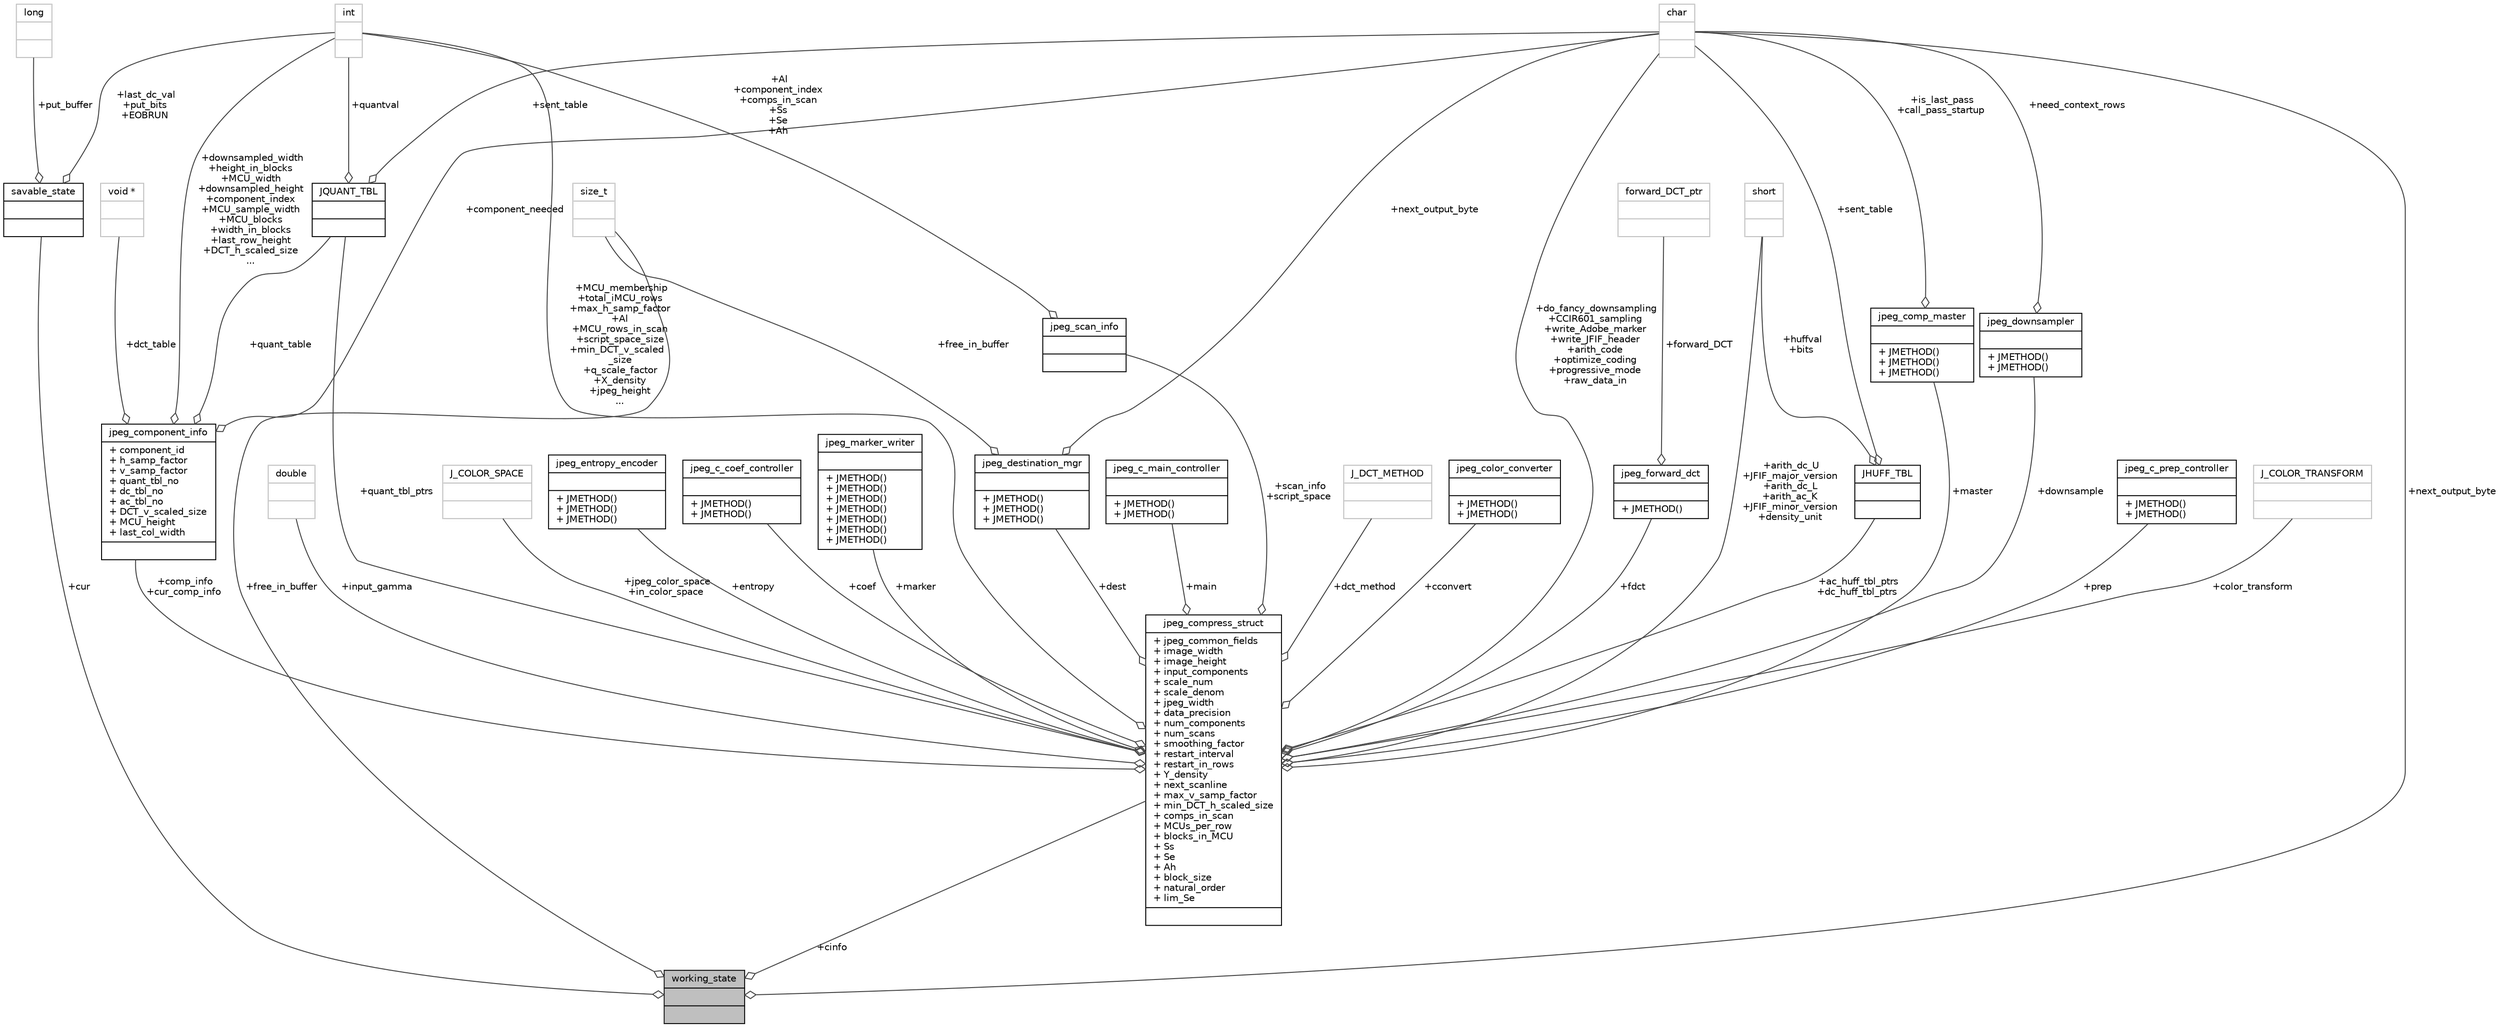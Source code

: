 digraph "working_state"
{
 // LATEX_PDF_SIZE
  bgcolor="transparent";
  edge [fontname="Helvetica",fontsize="10",labelfontname="Helvetica",labelfontsize="10"];
  node [fontname="Helvetica",fontsize="10",shape=record];
  Node1 [label="{working_state\n||}",height=0.2,width=0.4,color="black", fillcolor="grey75", style="filled", fontcolor="black",tooltip=" "];
  Node2 -> Node1 [color="grey25",fontsize="10",style="solid",label=" +next_output_byte" ,arrowhead="odiamond"];
  Node2 [label="{char\n||}",height=0.2,width=0.4,color="grey75",tooltip=" "];
  Node3 -> Node1 [color="grey25",fontsize="10",style="solid",label=" +free_in_buffer" ,arrowhead="odiamond"];
  Node3 [label="{size_t\n||}",height=0.2,width=0.4,color="grey75",tooltip=" "];
  Node4 -> Node1 [color="grey25",fontsize="10",style="solid",label=" +cur" ,arrowhead="odiamond"];
  Node4 [label="{savable_state\n||}",height=0.2,width=0.4,color="black",URL="$structsavable__state.html",tooltip=" "];
  Node5 -> Node4 [color="grey25",fontsize="10",style="solid",label=" +last_dc_val\n+put_bits\n+EOBRUN" ,arrowhead="odiamond"];
  Node5 [label="{int\n||}",height=0.2,width=0.4,color="grey75",tooltip=" "];
  Node6 -> Node4 [color="grey25",fontsize="10",style="solid",label=" +put_buffer" ,arrowhead="odiamond"];
  Node6 [label="{long\n||}",height=0.2,width=0.4,color="grey75",tooltip=" "];
  Node7 -> Node1 [color="grey25",fontsize="10",style="solid",label=" +cinfo" ,arrowhead="odiamond"];
  Node7 [label="{jpeg_compress_struct\n|+ jpeg_common_fields\l+ image_width\l+ image_height\l+ input_components\l+ scale_num\l+ scale_denom\l+ jpeg_width\l+ data_precision\l+ num_components\l+ num_scans\l+ smoothing_factor\l+ restart_interval\l+ restart_in_rows\l+ Y_density\l+ next_scanline\l+ max_v_samp_factor\l+ min_DCT_h_scaled_size\l+ comps_in_scan\l+ MCUs_per_row\l+ blocks_in_MCU\l+ Ss\l+ Se\l+ Ah\l+ block_size\l+ natural_order\l+ lim_Se\l|}",height=0.2,width=0.4,color="black",URL="$structjpeg__compress__struct.html",tooltip=" "];
  Node8 -> Node7 [color="grey25",fontsize="10",style="solid",label=" +prep" ,arrowhead="odiamond"];
  Node8 [label="{jpeg_c_prep_controller\n||+ JMETHOD()\l+ JMETHOD()\l}",height=0.2,width=0.4,color="black",URL="$structjpeg__c__prep__controller.html",tooltip=" "];
  Node9 -> Node7 [color="grey25",fontsize="10",style="solid",label=" +quant_tbl_ptrs" ,arrowhead="odiamond"];
  Node9 [label="{JQUANT_TBL\n||}",height=0.2,width=0.4,color="black",URL="$structJQUANT__TBL.html",tooltip=" "];
  Node2 -> Node9 [color="grey25",fontsize="10",style="solid",label=" +sent_table" ,arrowhead="odiamond"];
  Node5 -> Node9 [color="grey25",fontsize="10",style="solid",label=" +quantval" ,arrowhead="odiamond"];
  Node10 -> Node7 [color="grey25",fontsize="10",style="solid",label=" +color_transform" ,arrowhead="odiamond"];
  Node10 [label="{J_COLOR_TRANSFORM\n||}",height=0.2,width=0.4,color="grey75",tooltip=" "];
  Node11 -> Node7 [color="grey25",fontsize="10",style="solid",label=" +ac_huff_tbl_ptrs\n+dc_huff_tbl_ptrs" ,arrowhead="odiamond"];
  Node11 [label="{JHUFF_TBL\n||}",height=0.2,width=0.4,color="black",URL="$structJHUFF__TBL.html",tooltip=" "];
  Node2 -> Node11 [color="grey25",fontsize="10",style="solid",label=" +sent_table" ,arrowhead="odiamond"];
  Node12 -> Node11 [color="grey25",fontsize="10",style="solid",label=" +huffval\n+bits" ,arrowhead="odiamond"];
  Node12 [label="{short\n||}",height=0.2,width=0.4,color="grey75",tooltip=" "];
  Node13 -> Node7 [color="grey25",fontsize="10",style="solid",label=" +master" ,arrowhead="odiamond"];
  Node13 [label="{jpeg_comp_master\n||+ JMETHOD()\l+ JMETHOD()\l+ JMETHOD()\l}",height=0.2,width=0.4,color="black",URL="$structjpeg__comp__master.html",tooltip=" "];
  Node2 -> Node13 [color="grey25",fontsize="10",style="solid",label=" +is_last_pass\n+call_pass_startup" ,arrowhead="odiamond"];
  Node14 -> Node7 [color="grey25",fontsize="10",style="solid",label=" +input_gamma" ,arrowhead="odiamond"];
  Node14 [label="{double\n||}",height=0.2,width=0.4,color="grey75",tooltip=" "];
  Node15 -> Node7 [color="grey25",fontsize="10",style="solid",label=" +comp_info\n+cur_comp_info" ,arrowhead="odiamond"];
  Node15 [label="{jpeg_component_info\n|+ component_id\l+ h_samp_factor\l+ v_samp_factor\l+ quant_tbl_no\l+ dc_tbl_no\l+ ac_tbl_no\l+ DCT_v_scaled_size\l+ MCU_height\l+ last_col_width\l|}",height=0.2,width=0.4,color="black",URL="$structjpeg__component__info.html",tooltip=" "];
  Node9 -> Node15 [color="grey25",fontsize="10",style="solid",label=" +quant_table" ,arrowhead="odiamond"];
  Node2 -> Node15 [color="grey25",fontsize="10",style="solid",label=" +component_needed" ,arrowhead="odiamond"];
  Node5 -> Node15 [color="grey25",fontsize="10",style="solid",label=" +downsampled_width\n+height_in_blocks\n+MCU_width\n+downsampled_height\n+component_index\n+MCU_sample_width\n+MCU_blocks\n+width_in_blocks\n+last_row_height\n+DCT_h_scaled_size\n..." ,arrowhead="odiamond"];
  Node16 -> Node15 [color="grey25",fontsize="10",style="solid",label=" +dct_table" ,arrowhead="odiamond"];
  Node16 [label="{void *\n||}",height=0.2,width=0.4,color="grey75",tooltip=" "];
  Node17 -> Node7 [color="grey25",fontsize="10",style="solid",label=" +jpeg_color_space\n+in_color_space" ,arrowhead="odiamond"];
  Node17 [label="{J_COLOR_SPACE\n||}",height=0.2,width=0.4,color="grey75",tooltip=" "];
  Node2 -> Node7 [color="grey25",fontsize="10",style="solid",label=" +do_fancy_downsampling\n+CCIR601_sampling\n+write_Adobe_marker\n+write_JFIF_header\n+arith_code\n+optimize_coding\n+progressive_mode\n+raw_data_in" ,arrowhead="odiamond"];
  Node12 -> Node7 [color="grey25",fontsize="10",style="solid",label=" +arith_dc_U\n+JFIF_major_version\n+arith_dc_L\n+arith_ac_K\n+JFIF_minor_version\n+density_unit" ,arrowhead="odiamond"];
  Node18 -> Node7 [color="grey25",fontsize="10",style="solid",label=" +entropy" ,arrowhead="odiamond"];
  Node18 [label="{jpeg_entropy_encoder\n||+ JMETHOD()\l+ JMETHOD()\l+ JMETHOD()\l}",height=0.2,width=0.4,color="black",URL="$structjpeg__entropy__encoder.html",tooltip=" "];
  Node19 -> Node7 [color="grey25",fontsize="10",style="solid",label=" +downsample" ,arrowhead="odiamond"];
  Node19 [label="{jpeg_downsampler\n||+ JMETHOD()\l+ JMETHOD()\l}",height=0.2,width=0.4,color="black",URL="$structjpeg__downsampler.html",tooltip=" "];
  Node2 -> Node19 [color="grey25",fontsize="10",style="solid",label=" +need_context_rows" ,arrowhead="odiamond"];
  Node20 -> Node7 [color="grey25",fontsize="10",style="solid",label=" +coef" ,arrowhead="odiamond"];
  Node20 [label="{jpeg_c_coef_controller\n||+ JMETHOD()\l+ JMETHOD()\l}",height=0.2,width=0.4,color="black",URL="$structjpeg__c__coef__controller.html",tooltip=" "];
  Node21 -> Node7 [color="grey25",fontsize="10",style="solid",label=" +marker" ,arrowhead="odiamond"];
  Node21 [label="{jpeg_marker_writer\n||+ JMETHOD()\l+ JMETHOD()\l+ JMETHOD()\l+ JMETHOD()\l+ JMETHOD()\l+ JMETHOD()\l+ JMETHOD()\l}",height=0.2,width=0.4,color="black",URL="$structjpeg__marker__writer.html",tooltip=" "];
  Node5 -> Node7 [color="grey25",fontsize="10",style="solid",label=" +MCU_membership\n+total_iMCU_rows\n+max_h_samp_factor\n+Al\n+MCU_rows_in_scan\n+script_space_size\n+min_DCT_v_scaled\l_size\n+q_scale_factor\n+X_density\n+jpeg_height\n..." ,arrowhead="odiamond"];
  Node22 -> Node7 [color="grey25",fontsize="10",style="solid",label=" +fdct" ,arrowhead="odiamond"];
  Node22 [label="{jpeg_forward_dct\n||+ JMETHOD()\l}",height=0.2,width=0.4,color="black",URL="$structjpeg__forward__dct.html",tooltip=" "];
  Node23 -> Node22 [color="grey25",fontsize="10",style="solid",label=" +forward_DCT" ,arrowhead="odiamond"];
  Node23 [label="{forward_DCT_ptr\n||}",height=0.2,width=0.4,color="grey75",tooltip=" "];
  Node24 -> Node7 [color="grey25",fontsize="10",style="solid",label=" +dest" ,arrowhead="odiamond"];
  Node24 [label="{jpeg_destination_mgr\n||+ JMETHOD()\l+ JMETHOD()\l+ JMETHOD()\l}",height=0.2,width=0.4,color="black",URL="$structjpeg__destination__mgr.html",tooltip=" "];
  Node2 -> Node24 [color="grey25",fontsize="10",style="solid",label=" +next_output_byte" ,arrowhead="odiamond"];
  Node3 -> Node24 [color="grey25",fontsize="10",style="solid",label=" +free_in_buffer" ,arrowhead="odiamond"];
  Node25 -> Node7 [color="grey25",fontsize="10",style="solid",label=" +main" ,arrowhead="odiamond"];
  Node25 [label="{jpeg_c_main_controller\n||+ JMETHOD()\l+ JMETHOD()\l}",height=0.2,width=0.4,color="black",URL="$structjpeg__c__main__controller.html",tooltip=" "];
  Node26 -> Node7 [color="grey25",fontsize="10",style="solid",label=" +scan_info\n+script_space" ,arrowhead="odiamond"];
  Node26 [label="{jpeg_scan_info\n||}",height=0.2,width=0.4,color="black",URL="$structjpeg__scan__info.html",tooltip=" "];
  Node5 -> Node26 [color="grey25",fontsize="10",style="solid",label=" +Al\n+component_index\n+comps_in_scan\n+Ss\n+Se\n+Ah" ,arrowhead="odiamond"];
  Node27 -> Node7 [color="grey25",fontsize="10",style="solid",label=" +dct_method" ,arrowhead="odiamond"];
  Node27 [label="{J_DCT_METHOD\n||}",height=0.2,width=0.4,color="grey75",tooltip=" "];
  Node28 -> Node7 [color="grey25",fontsize="10",style="solid",label=" +cconvert" ,arrowhead="odiamond"];
  Node28 [label="{jpeg_color_converter\n||+ JMETHOD()\l+ JMETHOD()\l}",height=0.2,width=0.4,color="black",URL="$structjpeg__color__converter.html",tooltip=" "];
}
